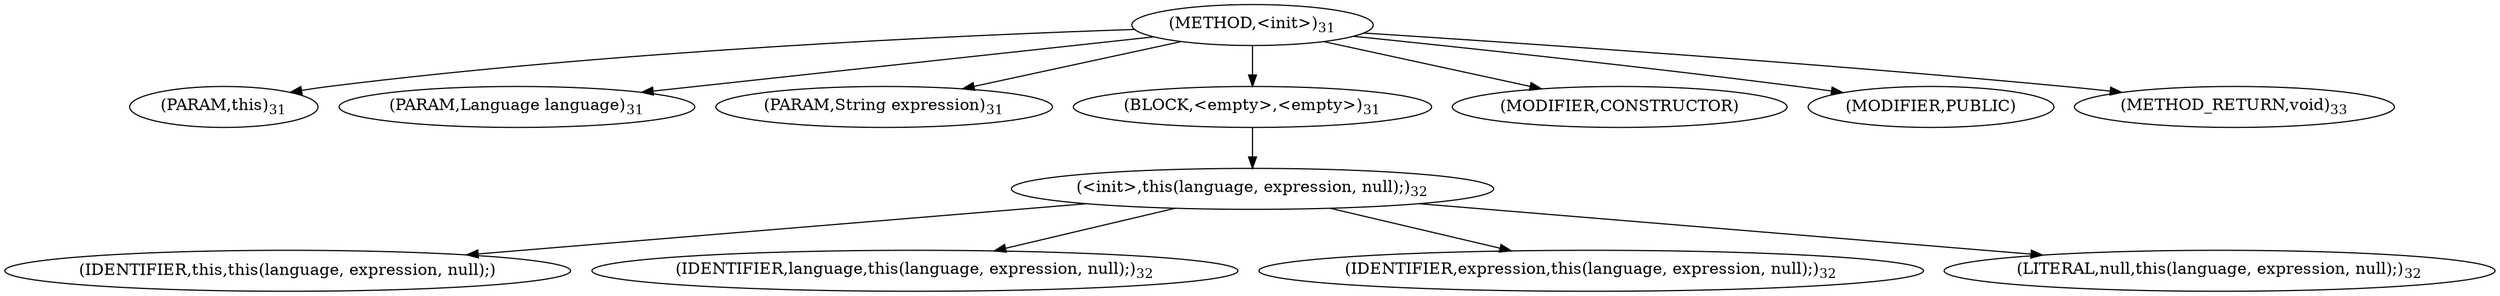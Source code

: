 digraph "&lt;init&gt;" {  
"17" [label = <(METHOD,&lt;init&gt;)<SUB>31</SUB>> ]
"4" [label = <(PARAM,this)<SUB>31</SUB>> ]
"18" [label = <(PARAM,Language language)<SUB>31</SUB>> ]
"19" [label = <(PARAM,String expression)<SUB>31</SUB>> ]
"20" [label = <(BLOCK,&lt;empty&gt;,&lt;empty&gt;)<SUB>31</SUB>> ]
"21" [label = <(&lt;init&gt;,this(language, expression, null);)<SUB>32</SUB>> ]
"3" [label = <(IDENTIFIER,this,this(language, expression, null);)> ]
"22" [label = <(IDENTIFIER,language,this(language, expression, null);)<SUB>32</SUB>> ]
"23" [label = <(IDENTIFIER,expression,this(language, expression, null);)<SUB>32</SUB>> ]
"24" [label = <(LITERAL,null,this(language, expression, null);)<SUB>32</SUB>> ]
"25" [label = <(MODIFIER,CONSTRUCTOR)> ]
"26" [label = <(MODIFIER,PUBLIC)> ]
"27" [label = <(METHOD_RETURN,void)<SUB>33</SUB>> ]
  "17" -> "4" 
  "17" -> "18" 
  "17" -> "19" 
  "17" -> "20" 
  "17" -> "25" 
  "17" -> "26" 
  "17" -> "27" 
  "20" -> "21" 
  "21" -> "3" 
  "21" -> "22" 
  "21" -> "23" 
  "21" -> "24" 
}
